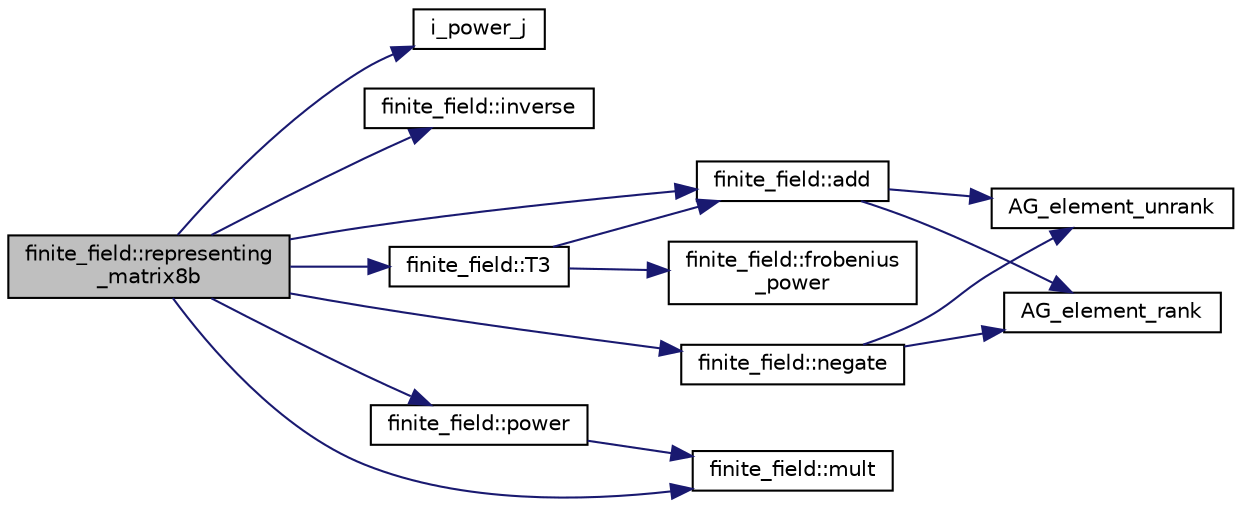 digraph "finite_field::representing_matrix8b"
{
  edge [fontname="Helvetica",fontsize="10",labelfontname="Helvetica",labelfontsize="10"];
  node [fontname="Helvetica",fontsize="10",shape=record];
  rankdir="LR";
  Node17671 [label="finite_field::representing\l_matrix8b",height=0.2,width=0.4,color="black", fillcolor="grey75", style="filled", fontcolor="black"];
  Node17671 -> Node17672 [color="midnightblue",fontsize="10",style="solid",fontname="Helvetica"];
  Node17672 [label="i_power_j",height=0.2,width=0.4,color="black", fillcolor="white", style="filled",URL="$de/dc5/algebra__and__number__theory_8h.html#a39b321523e8957d701618bb5cac542b5"];
  Node17671 -> Node17673 [color="midnightblue",fontsize="10",style="solid",fontname="Helvetica"];
  Node17673 [label="finite_field::inverse",height=0.2,width=0.4,color="black", fillcolor="white", style="filled",URL="$df/d5a/classfinite__field.html#a69f2a12c01e70b7ce2d115c5221c9cdd"];
  Node17671 -> Node17674 [color="midnightblue",fontsize="10",style="solid",fontname="Helvetica"];
  Node17674 [label="finite_field::add",height=0.2,width=0.4,color="black", fillcolor="white", style="filled",URL="$df/d5a/classfinite__field.html#a8f12328a27500f3c7be0c849ebbc9d14"];
  Node17674 -> Node17675 [color="midnightblue",fontsize="10",style="solid",fontname="Helvetica"];
  Node17675 [label="AG_element_unrank",height=0.2,width=0.4,color="black", fillcolor="white", style="filled",URL="$d4/d67/geometry_8h.html#a4a33b86c87b2879b97cfa1327abe2885"];
  Node17674 -> Node17676 [color="midnightblue",fontsize="10",style="solid",fontname="Helvetica"];
  Node17676 [label="AG_element_rank",height=0.2,width=0.4,color="black", fillcolor="white", style="filled",URL="$d4/d67/geometry_8h.html#ab2ac908d07dd8038fd996e26bdc75c17"];
  Node17671 -> Node17677 [color="midnightblue",fontsize="10",style="solid",fontname="Helvetica"];
  Node17677 [label="finite_field::T3",height=0.2,width=0.4,color="black", fillcolor="white", style="filled",URL="$df/d5a/classfinite__field.html#a463977c31334b52c78957f56076ba595"];
  Node17677 -> Node17678 [color="midnightblue",fontsize="10",style="solid",fontname="Helvetica"];
  Node17678 [label="finite_field::frobenius\l_power",height=0.2,width=0.4,color="black", fillcolor="white", style="filled",URL="$df/d5a/classfinite__field.html#aec23e43aaefc0ed601cdfa3139496a92"];
  Node17677 -> Node17674 [color="midnightblue",fontsize="10",style="solid",fontname="Helvetica"];
  Node17671 -> Node17679 [color="midnightblue",fontsize="10",style="solid",fontname="Helvetica"];
  Node17679 [label="finite_field::power",height=0.2,width=0.4,color="black", fillcolor="white", style="filled",URL="$df/d5a/classfinite__field.html#a0437871b8f775f0b2d589188d9ad7e61"];
  Node17679 -> Node17680 [color="midnightblue",fontsize="10",style="solid",fontname="Helvetica"];
  Node17680 [label="finite_field::mult",height=0.2,width=0.4,color="black", fillcolor="white", style="filled",URL="$df/d5a/classfinite__field.html#a24fb5917aa6d4d656fd855b7f44a13b0"];
  Node17671 -> Node17681 [color="midnightblue",fontsize="10",style="solid",fontname="Helvetica"];
  Node17681 [label="finite_field::negate",height=0.2,width=0.4,color="black", fillcolor="white", style="filled",URL="$df/d5a/classfinite__field.html#aa9d798298f25d4a9262b5bc5f1733e31"];
  Node17681 -> Node17675 [color="midnightblue",fontsize="10",style="solid",fontname="Helvetica"];
  Node17681 -> Node17676 [color="midnightblue",fontsize="10",style="solid",fontname="Helvetica"];
  Node17671 -> Node17680 [color="midnightblue",fontsize="10",style="solid",fontname="Helvetica"];
}
